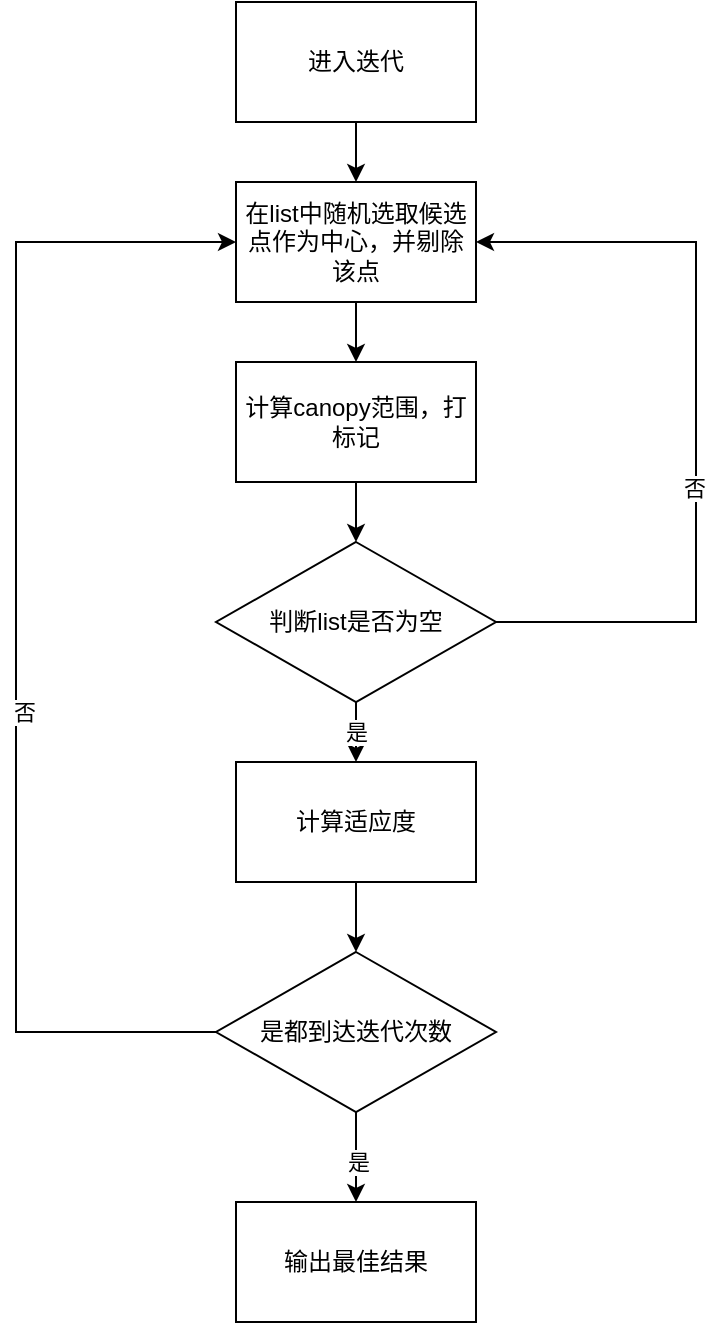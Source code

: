 <mxfile version="26.1.0">
  <diagram name="第 1 页" id="4H8jjVosmIsajGB7YTHv">
    <mxGraphModel dx="1050" dy="538" grid="1" gridSize="10" guides="1" tooltips="1" connect="1" arrows="1" fold="1" page="1" pageScale="1" pageWidth="827" pageHeight="1169" math="0" shadow="0">
      <root>
        <mxCell id="0" />
        <mxCell id="1" parent="0" />
        <mxCell id="8GHw0iXXMv8tHYo1QWaL-3" value="" style="edgeStyle=orthogonalEdgeStyle;rounded=0;orthogonalLoop=1;jettySize=auto;html=1;" edge="1" parent="1" source="8GHw0iXXMv8tHYo1QWaL-1" target="8GHw0iXXMv8tHYo1QWaL-2">
          <mxGeometry relative="1" as="geometry" />
        </mxCell>
        <mxCell id="8GHw0iXXMv8tHYo1QWaL-1" value="在list中随机选取候选点作为中心，并剔除该点" style="rounded=0;whiteSpace=wrap;html=1;" vertex="1" parent="1">
          <mxGeometry x="230" y="160" width="120" height="60" as="geometry" />
        </mxCell>
        <mxCell id="8GHw0iXXMv8tHYo1QWaL-7" value="" style="edgeStyle=orthogonalEdgeStyle;rounded=0;orthogonalLoop=1;jettySize=auto;html=1;" edge="1" parent="1" source="8GHw0iXXMv8tHYo1QWaL-2" target="8GHw0iXXMv8tHYo1QWaL-6">
          <mxGeometry relative="1" as="geometry" />
        </mxCell>
        <mxCell id="8GHw0iXXMv8tHYo1QWaL-2" value="计算canopy范围，打标记" style="whiteSpace=wrap;html=1;rounded=0;" vertex="1" parent="1">
          <mxGeometry x="230" y="250" width="120" height="60" as="geometry" />
        </mxCell>
        <mxCell id="8GHw0iXXMv8tHYo1QWaL-8" style="edgeStyle=orthogonalEdgeStyle;rounded=0;orthogonalLoop=1;jettySize=auto;html=1;" edge="1" parent="1" source="8GHw0iXXMv8tHYo1QWaL-6" target="8GHw0iXXMv8tHYo1QWaL-1">
          <mxGeometry relative="1" as="geometry">
            <Array as="points">
              <mxPoint x="460" y="380" />
              <mxPoint x="460" y="190" />
            </Array>
          </mxGeometry>
        </mxCell>
        <mxCell id="8GHw0iXXMv8tHYo1QWaL-9" value="否" style="edgeLabel;html=1;align=center;verticalAlign=middle;resizable=0;points=[];" vertex="1" connectable="0" parent="8GHw0iXXMv8tHYo1QWaL-8">
          <mxGeometry x="-0.166" y="1" relative="1" as="geometry">
            <mxPoint as="offset" />
          </mxGeometry>
        </mxCell>
        <mxCell id="8GHw0iXXMv8tHYo1QWaL-11" value="" style="edgeStyle=orthogonalEdgeStyle;rounded=0;orthogonalLoop=1;jettySize=auto;html=1;" edge="1" parent="1" source="8GHw0iXXMv8tHYo1QWaL-6" target="8GHw0iXXMv8tHYo1QWaL-10">
          <mxGeometry relative="1" as="geometry" />
        </mxCell>
        <mxCell id="8GHw0iXXMv8tHYo1QWaL-12" value="是" style="edgeLabel;html=1;align=center;verticalAlign=middle;resizable=0;points=[];" vertex="1" connectable="0" parent="8GHw0iXXMv8tHYo1QWaL-11">
          <mxGeometry relative="1" as="geometry">
            <mxPoint as="offset" />
          </mxGeometry>
        </mxCell>
        <mxCell id="8GHw0iXXMv8tHYo1QWaL-6" value="判断list是否为空" style="rhombus;whiteSpace=wrap;html=1;rounded=0;" vertex="1" parent="1">
          <mxGeometry x="220" y="340" width="140" height="80" as="geometry" />
        </mxCell>
        <mxCell id="8GHw0iXXMv8tHYo1QWaL-16" value="" style="edgeStyle=orthogonalEdgeStyle;rounded=0;orthogonalLoop=1;jettySize=auto;html=1;" edge="1" parent="1" source="8GHw0iXXMv8tHYo1QWaL-10" target="8GHw0iXXMv8tHYo1QWaL-15">
          <mxGeometry relative="1" as="geometry" />
        </mxCell>
        <mxCell id="8GHw0iXXMv8tHYo1QWaL-10" value="&lt;div&gt;计算适应度&lt;/div&gt;" style="whiteSpace=wrap;html=1;rounded=0;" vertex="1" parent="1">
          <mxGeometry x="230" y="450" width="120" height="60" as="geometry" />
        </mxCell>
        <mxCell id="8GHw0iXXMv8tHYo1QWaL-17" style="edgeStyle=orthogonalEdgeStyle;rounded=0;orthogonalLoop=1;jettySize=auto;html=1;" edge="1" parent="1" source="8GHw0iXXMv8tHYo1QWaL-15" target="8GHw0iXXMv8tHYo1QWaL-1">
          <mxGeometry relative="1" as="geometry">
            <Array as="points">
              <mxPoint x="120" y="585" />
              <mxPoint x="120" y="190" />
            </Array>
          </mxGeometry>
        </mxCell>
        <mxCell id="8GHw0iXXMv8tHYo1QWaL-18" value="否" style="edgeLabel;html=1;align=center;verticalAlign=middle;resizable=0;points=[];" vertex="1" connectable="0" parent="8GHw0iXXMv8tHYo1QWaL-17">
          <mxGeometry x="-0.139" y="-4" relative="1" as="geometry">
            <mxPoint as="offset" />
          </mxGeometry>
        </mxCell>
        <mxCell id="8GHw0iXXMv8tHYo1QWaL-20" value="" style="edgeStyle=orthogonalEdgeStyle;rounded=0;orthogonalLoop=1;jettySize=auto;html=1;" edge="1" parent="1" source="8GHw0iXXMv8tHYo1QWaL-15" target="8GHw0iXXMv8tHYo1QWaL-19">
          <mxGeometry relative="1" as="geometry" />
        </mxCell>
        <mxCell id="8GHw0iXXMv8tHYo1QWaL-23" value="&lt;div&gt;是&lt;/div&gt;" style="edgeLabel;html=1;align=center;verticalAlign=middle;resizable=0;points=[];" vertex="1" connectable="0" parent="8GHw0iXXMv8tHYo1QWaL-20">
          <mxGeometry x="0.111" y="1" relative="1" as="geometry">
            <mxPoint as="offset" />
          </mxGeometry>
        </mxCell>
        <mxCell id="8GHw0iXXMv8tHYo1QWaL-15" value="是都到达迭代次数" style="rhombus;whiteSpace=wrap;html=1;rounded=0;" vertex="1" parent="1">
          <mxGeometry x="220" y="545" width="140" height="80" as="geometry" />
        </mxCell>
        <mxCell id="8GHw0iXXMv8tHYo1QWaL-19" value="输出最佳结果" style="whiteSpace=wrap;html=1;rounded=0;" vertex="1" parent="1">
          <mxGeometry x="230" y="670" width="120" height="60" as="geometry" />
        </mxCell>
        <mxCell id="8GHw0iXXMv8tHYo1QWaL-22" value="" style="edgeStyle=orthogonalEdgeStyle;rounded=0;orthogonalLoop=1;jettySize=auto;html=1;" edge="1" parent="1" source="8GHw0iXXMv8tHYo1QWaL-21" target="8GHw0iXXMv8tHYo1QWaL-1">
          <mxGeometry relative="1" as="geometry" />
        </mxCell>
        <mxCell id="8GHw0iXXMv8tHYo1QWaL-21" value="进入迭代" style="rounded=0;whiteSpace=wrap;html=1;" vertex="1" parent="1">
          <mxGeometry x="230" y="70" width="120" height="60" as="geometry" />
        </mxCell>
      </root>
    </mxGraphModel>
  </diagram>
</mxfile>
